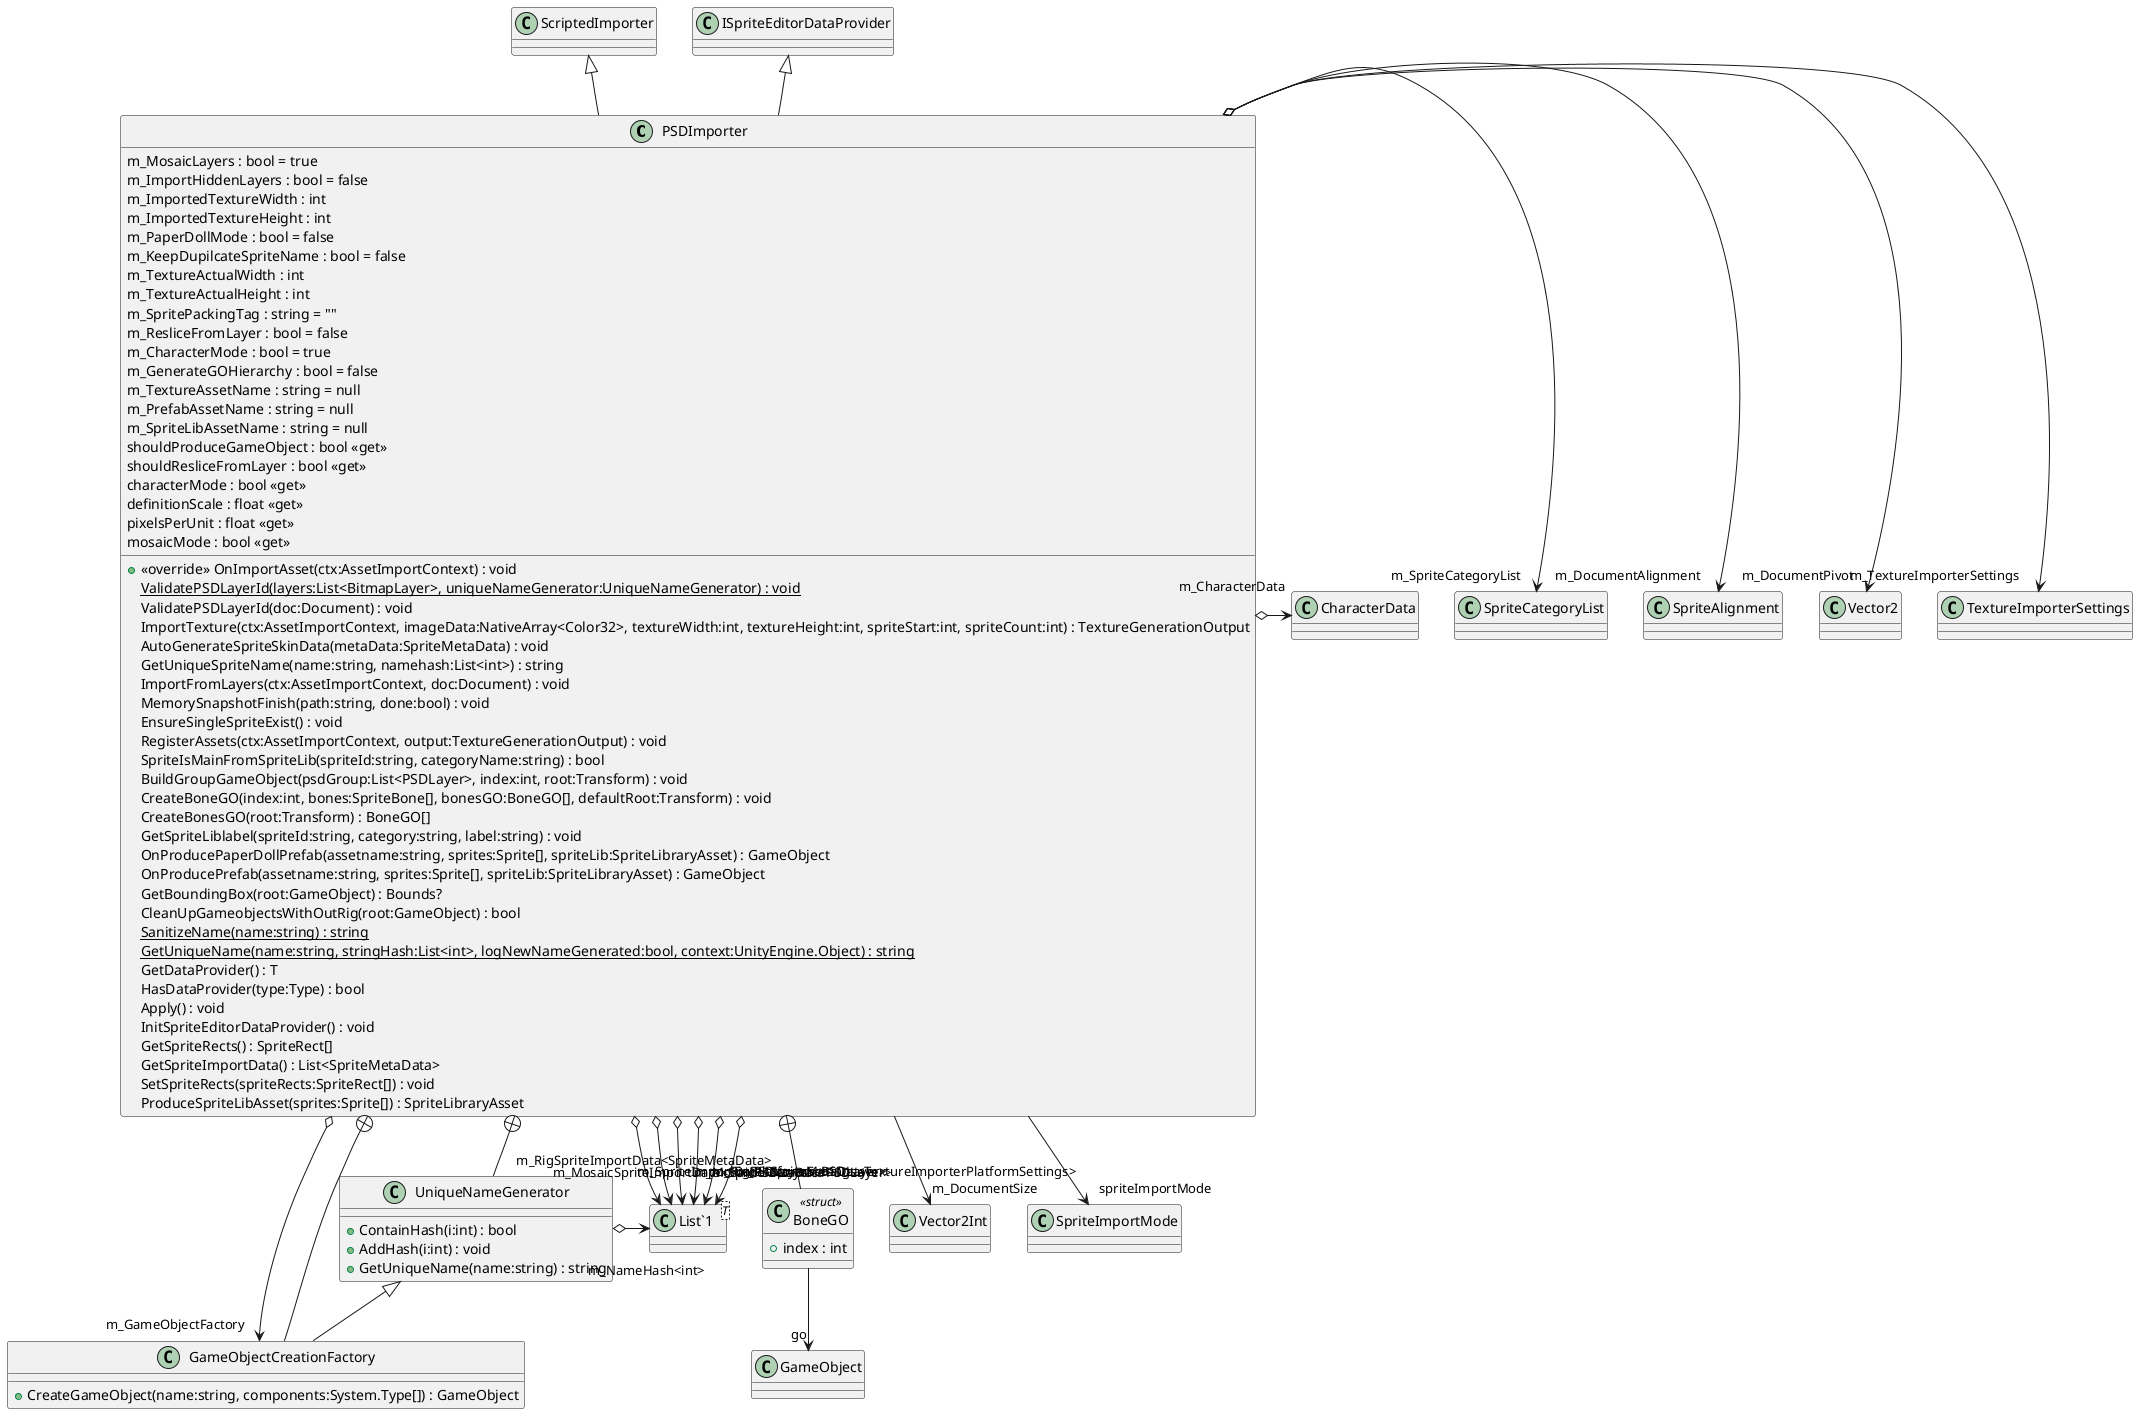 @startuml
class PSDImporter {
    m_MosaicLayers : bool = true
    m_ImportHiddenLayers : bool = false
    m_ImportedTextureWidth : int
    m_ImportedTextureHeight : int
    m_PaperDollMode : bool = false
    m_KeepDupilcateSpriteName : bool = false
    m_TextureActualWidth : int
    m_TextureActualHeight : int
    m_SpritePackingTag : string = ""
    m_ResliceFromLayer : bool = false
    m_CharacterMode : bool = true
    m_GenerateGOHierarchy : bool = false
    m_TextureAssetName : string = null
    m_PrefabAssetName : string = null
    m_SpriteLibAssetName : string = null
    + <<override>> OnImportAsset(ctx:AssetImportContext) : void
    {static} ValidatePSDLayerId(layers:List<BitmapLayer>, uniqueNameGenerator:UniqueNameGenerator) : void
    ValidatePSDLayerId(doc:Document) : void
    ImportTexture(ctx:AssetImportContext, imageData:NativeArray<Color32>, textureWidth:int, textureHeight:int, spriteStart:int, spriteCount:int) : TextureGenerationOutput
    AutoGenerateSpriteSkinData(metaData:SpriteMetaData) : void
    GetUniqueSpriteName(name:string, namehash:List<int>) : string
    ImportFromLayers(ctx:AssetImportContext, doc:Document) : void
    MemorySnapshotFinish(path:string, done:bool) : void
    EnsureSingleSpriteExist() : void
    RegisterAssets(ctx:AssetImportContext, output:TextureGenerationOutput) : void
    SpriteIsMainFromSpriteLib(spriteId:string, categoryName:string) : bool
    BuildGroupGameObject(psdGroup:List<PSDLayer>, index:int, root:Transform) : void
    shouldProduceGameObject : bool <<get>>
    shouldResliceFromLayer : bool <<get>>
    characterMode : bool <<get>>
    definitionScale : float <<get>>
    CreateBoneGO(index:int, bones:SpriteBone[], bonesGO:BoneGO[], defaultRoot:Transform) : void
    CreateBonesGO(root:Transform) : BoneGO[]
    GetSpriteLiblabel(spriteId:string, category:string, label:string) : void
    OnProducePaperDollPrefab(assetname:string, sprites:Sprite[], spriteLib:SpriteLibraryAsset) : GameObject
    OnProducePrefab(assetname:string, sprites:Sprite[], spriteLib:SpriteLibraryAsset) : GameObject
    GetBoundingBox(root:GameObject) : Bounds?
    CleanUpGameobjectsWithOutRig(root:GameObject) : bool
    {static} SanitizeName(name:string) : string
    {static} GetUniqueName(name:string, stringHash:List<int>, logNewNameGenerated:bool, context:UnityEngine.Object) : string
    pixelsPerUnit : float <<get>>
    GetDataProvider() : T
    HasDataProvider(type:Type) : bool
    Apply() : void
    InitSpriteEditorDataProvider() : void
    GetSpriteRects() : SpriteRect[]
    GetSpriteImportData() : List<SpriteMetaData>
    SetSpriteRects(spriteRects:SpriteRect[]) : void
    mosaicMode : bool <<get>>
    ProduceSpriteLibAsset(sprites:Sprite[]) : SpriteLibraryAsset
}
class UniqueNameGenerator {
    + ContainHash(i:int) : bool
    + AddHash(i:int) : void
    + GetUniqueName(name:string) : string
}
class GameObjectCreationFactory {
    + CreateGameObject(name:string, components:System.Type[]) : GameObject
}
class BoneGO <<struct>> {
    + index : int
}
class "List`1"<T> {
}
ScriptedImporter <|-- PSDImporter
ISpriteEditorDataProvider <|-- PSDImporter
PSDImporter o-> "m_TextureImporterSettings" TextureImporterSettings
PSDImporter o-> "m_SpriteImportData<SpriteMetaData>" "List`1"
PSDImporter o-> "m_MosaicSpriteImportData<SpriteMetaData>" "List`1"
PSDImporter o-> "m_RigSpriteImportData<SpriteMetaData>" "List`1"
PSDImporter o-> "m_PlatformSettings<TextureImporterPlatformSettings>" "List`1"
PSDImporter o-> "m_DocumentPivot" Vector2
PSDImporter o-> "m_DocumentAlignment" SpriteAlignment
PSDImporter --> "m_DocumentSize" Vector2Int
PSDImporter o-> "m_SpriteCategoryList" SpriteCategoryList
PSDImporter o-> "m_GameObjectFactory" GameObjectCreationFactory
PSDImporter o-> "m_MosaicPSDLayers<PSDLayer>" "List`1"
PSDImporter o-> "m_RigPSDLayers<PSDLayer>" "List`1"
PSDImporter o-> "m_CharacterData" CharacterData
PSDImporter --> "spriteImportMode" SpriteImportMode
PSDImporter +-- UniqueNameGenerator
UniqueNameGenerator o-> "m_NameHash<int>" "List`1"
PSDImporter +-- GameObjectCreationFactory
UniqueNameGenerator <|-- GameObjectCreationFactory
PSDImporter +-- BoneGO
BoneGO --> "go" GameObject
@enduml
